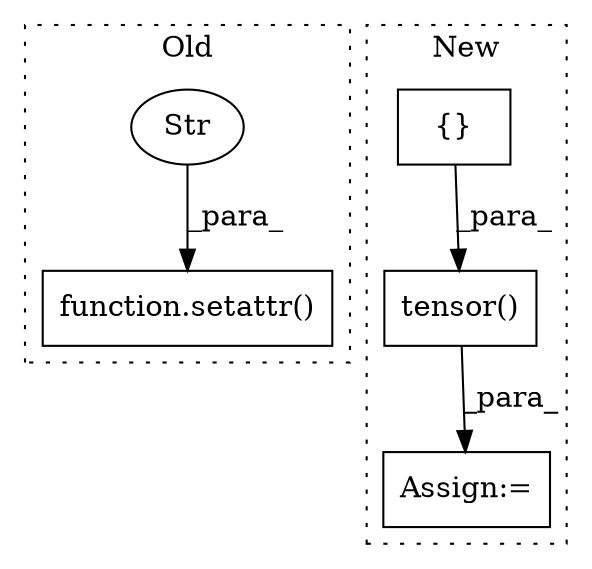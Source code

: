 digraph G {
subgraph cluster0 {
1 [label="function.setattr()" a="75" s="10846,10924" l="8,1" shape="box"];
3 [label="Str" a="66" s="10867" l="15" shape="ellipse"];
label = "Old";
style="dotted";
}
subgraph cluster1 {
2 [label="tensor()" a="75" s="10898,10920" l="13,21" shape="box"];
4 [label="{}" a="59" s="10911,10919" l="1,0" shape="box"];
5 [label="Assign:=" a="68" s="10985" l="3" shape="box"];
label = "New";
style="dotted";
}
2 -> 5 [label="_para_"];
3 -> 1 [label="_para_"];
4 -> 2 [label="_para_"];
}
